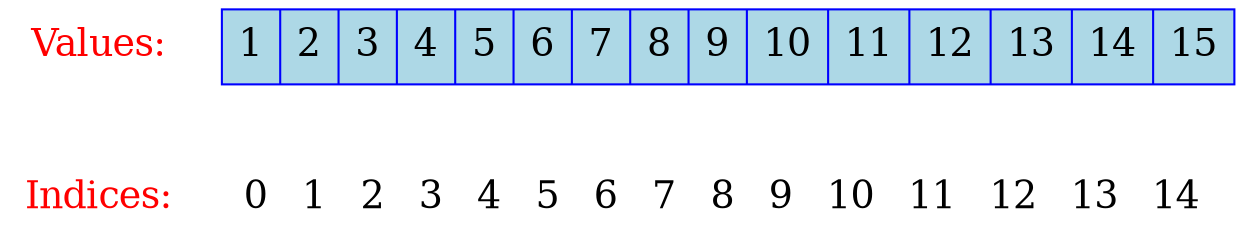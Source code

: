 digraph  { 
    node [shape=plaintext, fontcolor=red, fontsize=18]; 
    "Values:" -> "Indices:" [color=white]; 
    node [shape=record, fontcolor=black]; 
    values [label="1 | 2 | 3| 4 | 5| 6 | 7 | 8| 9 | 10| 11 | 12 | 13| 14 | 15", color=blue, fillcolor=lightblue, style=filled]; 
    indices [label="0 | 1 | 2 | 3| 4 | 5| 6 | 7 | 8| 9 | 10| 11 | 12 | 13| 14 ", color=white]; 
    { rank=same; "Values:"; values } 
    { rank=same; "Indices:"; indices } 
    edge [color=blue]; 
} 